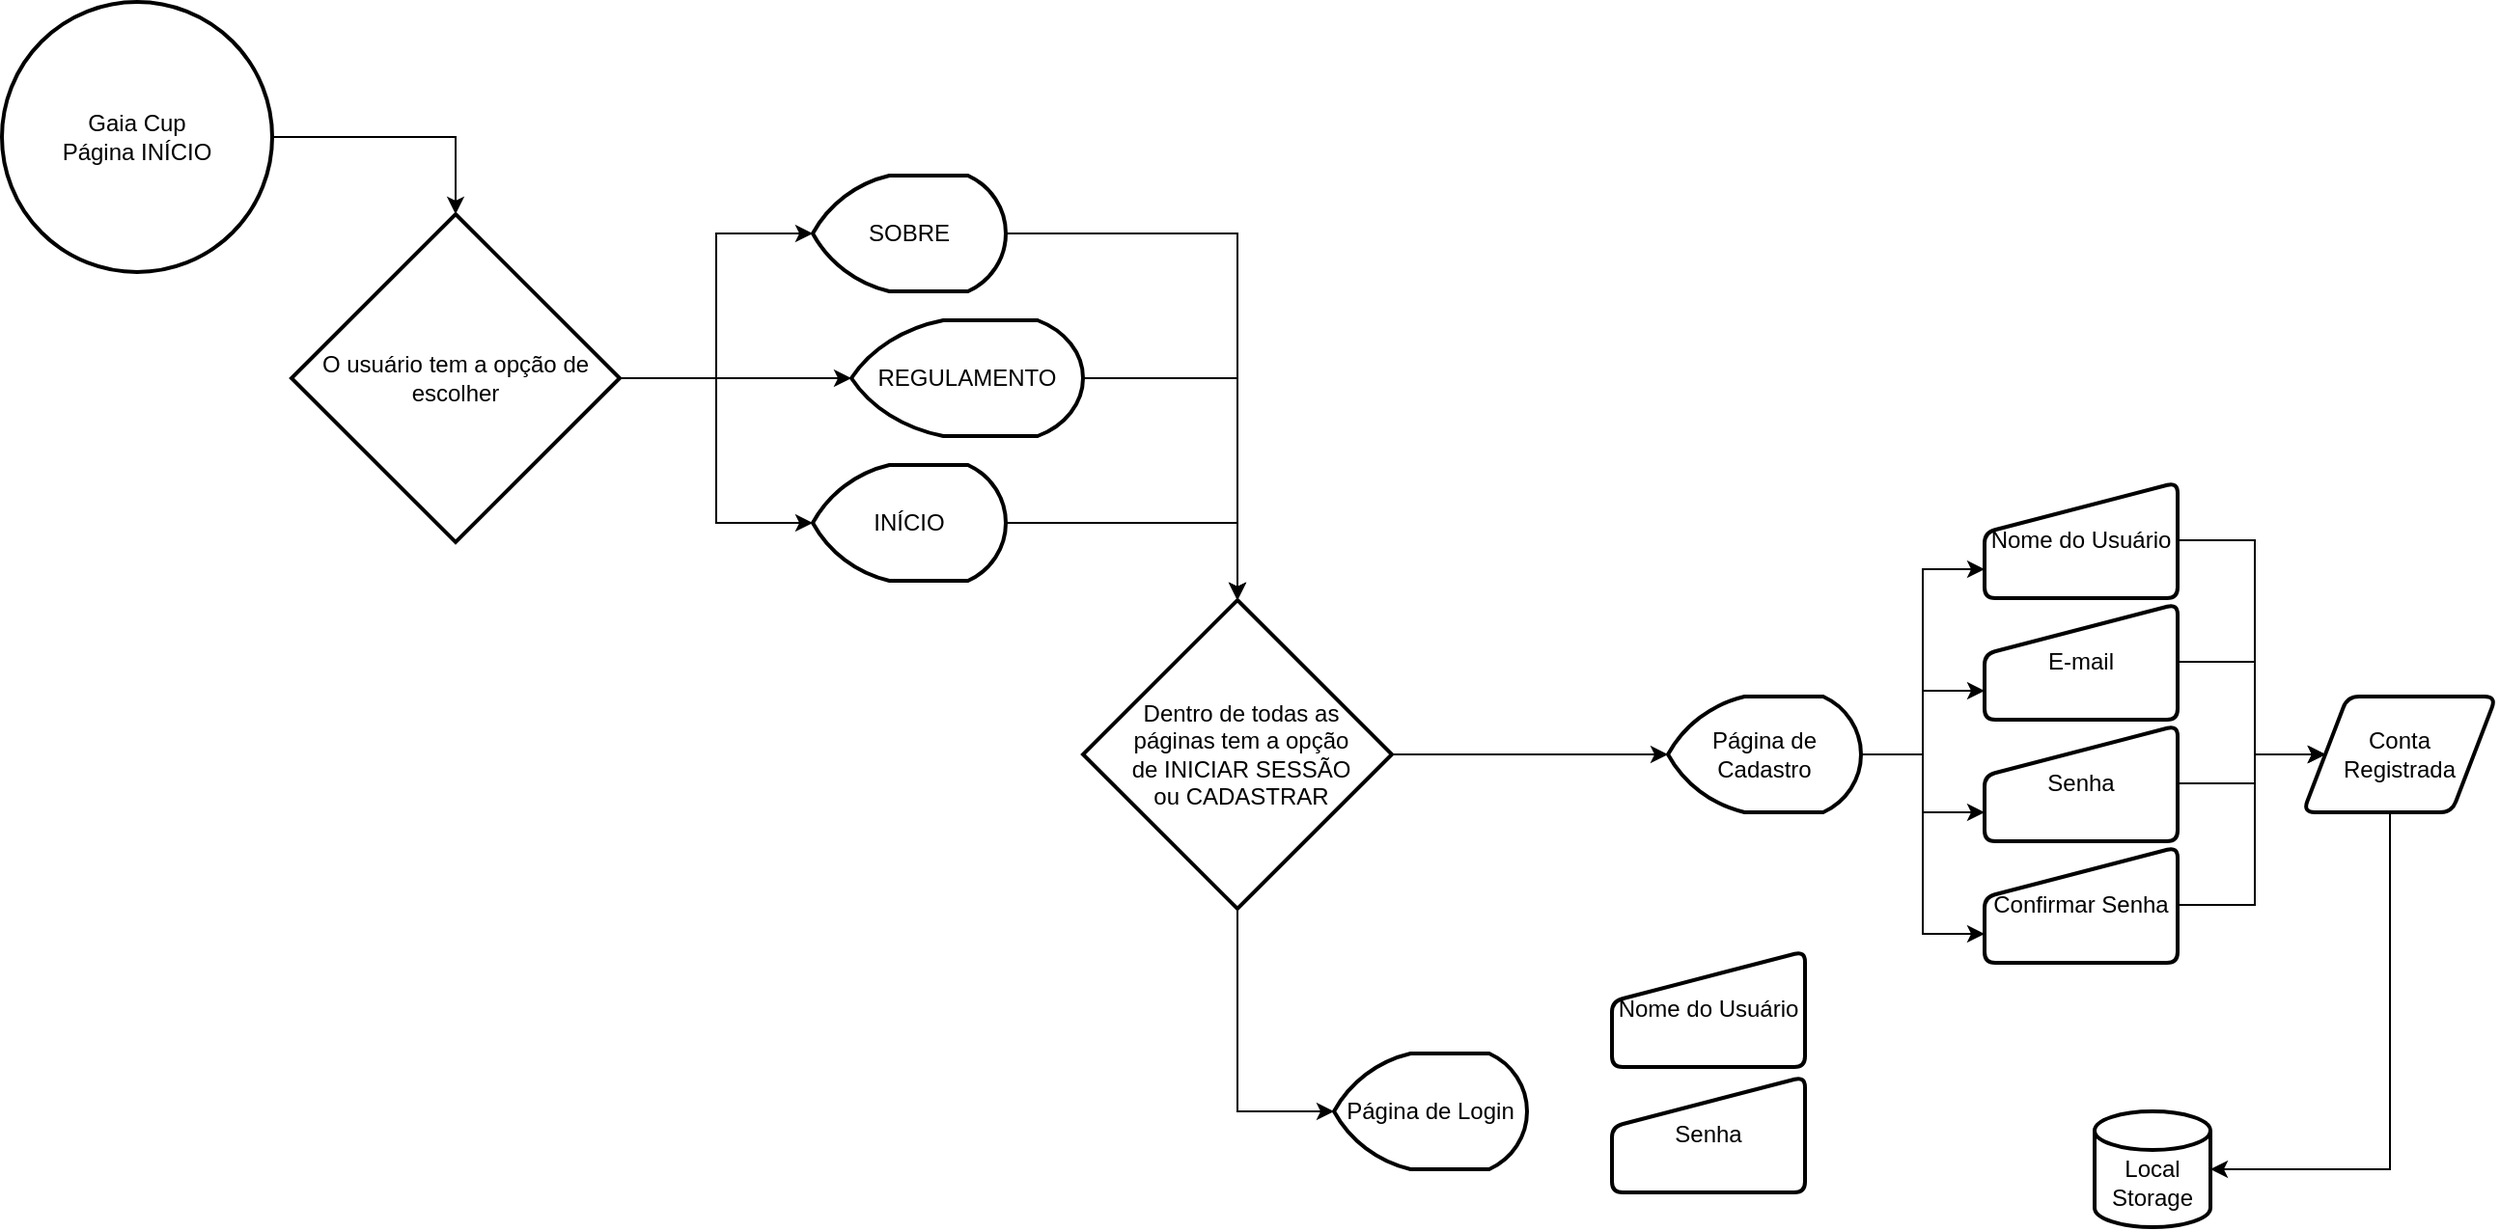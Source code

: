 <mxfile version="16.0.0" type="github">
  <diagram id="68Gy5-5AU6DrKDyNmoyT" name="Page-1">
    <mxGraphModel dx="496" dy="275" grid="0" gridSize="10" guides="1" tooltips="1" connect="1" arrows="1" fold="1" page="1" pageScale="1" pageWidth="827" pageHeight="1169" math="0" shadow="0">
      <root>
        <mxCell id="0" />
        <mxCell id="1" parent="0" />
        <mxCell id="HY1D-7VGu4BzOJ9OE48T-3" style="edgeStyle=orthogonalEdgeStyle;rounded=0;orthogonalLoop=1;jettySize=auto;html=1;entryX=0.5;entryY=0;entryDx=0;entryDy=0;entryPerimeter=0;" edge="1" parent="1" source="HY1D-7VGu4BzOJ9OE48T-1" target="HY1D-7VGu4BzOJ9OE48T-2">
          <mxGeometry relative="1" as="geometry" />
        </mxCell>
        <mxCell id="HY1D-7VGu4BzOJ9OE48T-1" value="Gaia Cup&lt;br&gt;Página INÍCIO" style="strokeWidth=2;html=1;shape=mxgraph.flowchart.start_2;whiteSpace=wrap;" vertex="1" parent="1">
          <mxGeometry x="10" y="10" width="140" height="140" as="geometry" />
        </mxCell>
        <mxCell id="HY1D-7VGu4BzOJ9OE48T-10" style="edgeStyle=orthogonalEdgeStyle;rounded=0;orthogonalLoop=1;jettySize=auto;html=1;entryX=0;entryY=0.5;entryDx=0;entryDy=0;entryPerimeter=0;" edge="1" parent="1" source="HY1D-7VGu4BzOJ9OE48T-2" target="HY1D-7VGu4BzOJ9OE48T-7">
          <mxGeometry relative="1" as="geometry" />
        </mxCell>
        <mxCell id="HY1D-7VGu4BzOJ9OE48T-11" style="edgeStyle=orthogonalEdgeStyle;rounded=0;orthogonalLoop=1;jettySize=auto;html=1;entryX=0;entryY=0.5;entryDx=0;entryDy=0;entryPerimeter=0;" edge="1" parent="1" source="HY1D-7VGu4BzOJ9OE48T-2" target="HY1D-7VGu4BzOJ9OE48T-8">
          <mxGeometry relative="1" as="geometry" />
        </mxCell>
        <mxCell id="HY1D-7VGu4BzOJ9OE48T-12" style="edgeStyle=orthogonalEdgeStyle;rounded=0;orthogonalLoop=1;jettySize=auto;html=1;entryX=0;entryY=0.5;entryDx=0;entryDy=0;entryPerimeter=0;" edge="1" parent="1" source="HY1D-7VGu4BzOJ9OE48T-2" target="HY1D-7VGu4BzOJ9OE48T-9">
          <mxGeometry relative="1" as="geometry" />
        </mxCell>
        <mxCell id="HY1D-7VGu4BzOJ9OE48T-2" value="O usuário tem a opção de escolher" style="strokeWidth=2;html=1;shape=mxgraph.flowchart.decision;whiteSpace=wrap;" vertex="1" parent="1">
          <mxGeometry x="160" y="120" width="170" height="170" as="geometry" />
        </mxCell>
        <mxCell id="HY1D-7VGu4BzOJ9OE48T-19" style="edgeStyle=orthogonalEdgeStyle;rounded=0;orthogonalLoop=1;jettySize=auto;html=1;entryX=0.5;entryY=0;entryDx=0;entryDy=0;entryPerimeter=0;" edge="1" parent="1" source="HY1D-7VGu4BzOJ9OE48T-7" target="HY1D-7VGu4BzOJ9OE48T-16">
          <mxGeometry relative="1" as="geometry" />
        </mxCell>
        <mxCell id="HY1D-7VGu4BzOJ9OE48T-7" value="SOBRE" style="strokeWidth=2;html=1;shape=mxgraph.flowchart.display;whiteSpace=wrap;" vertex="1" parent="1">
          <mxGeometry x="430" y="100" width="100" height="60" as="geometry" />
        </mxCell>
        <mxCell id="HY1D-7VGu4BzOJ9OE48T-18" style="edgeStyle=orthogonalEdgeStyle;rounded=0;orthogonalLoop=1;jettySize=auto;html=1;entryX=0.5;entryY=0;entryDx=0;entryDy=0;entryPerimeter=0;" edge="1" parent="1" source="HY1D-7VGu4BzOJ9OE48T-8" target="HY1D-7VGu4BzOJ9OE48T-16">
          <mxGeometry relative="1" as="geometry">
            <mxPoint x="650" y="280" as="targetPoint" />
            <Array as="points">
              <mxPoint x="650" y="205" />
            </Array>
          </mxGeometry>
        </mxCell>
        <mxCell id="HY1D-7VGu4BzOJ9OE48T-8" value="REGULAMENTO" style="strokeWidth=2;html=1;shape=mxgraph.flowchart.display;whiteSpace=wrap;" vertex="1" parent="1">
          <mxGeometry x="450" y="175" width="120" height="60" as="geometry" />
        </mxCell>
        <mxCell id="HY1D-7VGu4BzOJ9OE48T-17" style="edgeStyle=orthogonalEdgeStyle;rounded=0;orthogonalLoop=1;jettySize=auto;html=1;entryX=0.5;entryY=0;entryDx=0;entryDy=0;entryPerimeter=0;" edge="1" parent="1" source="HY1D-7VGu4BzOJ9OE48T-9" target="HY1D-7VGu4BzOJ9OE48T-16">
          <mxGeometry relative="1" as="geometry" />
        </mxCell>
        <mxCell id="HY1D-7VGu4BzOJ9OE48T-9" value="INÍCIO" style="strokeWidth=2;html=1;shape=mxgraph.flowchart.display;whiteSpace=wrap;" vertex="1" parent="1">
          <mxGeometry x="430" y="250" width="100" height="60" as="geometry" />
        </mxCell>
        <mxCell id="HY1D-7VGu4BzOJ9OE48T-24" style="edgeStyle=orthogonalEdgeStyle;rounded=0;orthogonalLoop=1;jettySize=auto;html=1;entryX=0;entryY=0.5;entryDx=0;entryDy=0;entryPerimeter=0;" edge="1" parent="1" source="HY1D-7VGu4BzOJ9OE48T-16" target="HY1D-7VGu4BzOJ9OE48T-28">
          <mxGeometry relative="1" as="geometry">
            <mxPoint x="650" y="602" as="targetPoint" />
          </mxGeometry>
        </mxCell>
        <mxCell id="HY1D-7VGu4BzOJ9OE48T-25" style="edgeStyle=orthogonalEdgeStyle;rounded=0;orthogonalLoop=1;jettySize=auto;html=1;" edge="1" parent="1" source="HY1D-7VGu4BzOJ9OE48T-16" target="HY1D-7VGu4BzOJ9OE48T-27">
          <mxGeometry relative="1" as="geometry">
            <mxPoint x="869.276" y="400.0" as="targetPoint" />
          </mxGeometry>
        </mxCell>
        <mxCell id="HY1D-7VGu4BzOJ9OE48T-16" value="Dentro de todas as páginas tem a opção de INICIAR SESSÃO ou CADASTRAR" style="strokeWidth=2;shape=mxgraph.flowchart.decision;whiteSpace=wrap;html=1;fontStyle=0;align=center;verticalAlign=middle;horizontal=1;spacing=9;spacingLeft=13;spacingRight=9;" vertex="1" parent="1">
          <mxGeometry x="570" y="320" width="160" height="160" as="geometry" />
        </mxCell>
        <mxCell id="HY1D-7VGu4BzOJ9OE48T-39" style="edgeStyle=orthogonalEdgeStyle;rounded=0;orthogonalLoop=1;jettySize=auto;html=1;entryX=0;entryY=0.5;entryDx=0;entryDy=0;" edge="1" parent="1" source="HY1D-7VGu4BzOJ9OE48T-26" target="HY1D-7VGu4BzOJ9OE48T-38">
          <mxGeometry relative="1" as="geometry">
            <Array as="points">
              <mxPoint x="1177" y="289" />
              <mxPoint x="1177" y="400" />
            </Array>
          </mxGeometry>
        </mxCell>
        <mxCell id="HY1D-7VGu4BzOJ9OE48T-26" value="Nome do Usuário" style="html=1;strokeWidth=2;shape=manualInput;whiteSpace=wrap;rounded=1;size=26;arcSize=11;" vertex="1" parent="1">
          <mxGeometry x="1037" y="259" width="100" height="60" as="geometry" />
        </mxCell>
        <mxCell id="HY1D-7VGu4BzOJ9OE48T-29" style="edgeStyle=orthogonalEdgeStyle;rounded=0;orthogonalLoop=1;jettySize=auto;html=1;entryX=0;entryY=0.75;entryDx=0;entryDy=0;" edge="1" parent="1" source="HY1D-7VGu4BzOJ9OE48T-27" target="HY1D-7VGu4BzOJ9OE48T-26">
          <mxGeometry relative="1" as="geometry" />
        </mxCell>
        <mxCell id="HY1D-7VGu4BzOJ9OE48T-33" style="edgeStyle=orthogonalEdgeStyle;rounded=0;orthogonalLoop=1;jettySize=auto;html=1;entryX=0;entryY=0.75;entryDx=0;entryDy=0;" edge="1" parent="1" source="HY1D-7VGu4BzOJ9OE48T-27" target="HY1D-7VGu4BzOJ9OE48T-30">
          <mxGeometry relative="1" as="geometry" />
        </mxCell>
        <mxCell id="HY1D-7VGu4BzOJ9OE48T-34" style="edgeStyle=orthogonalEdgeStyle;rounded=0;orthogonalLoop=1;jettySize=auto;html=1;entryX=0;entryY=0.75;entryDx=0;entryDy=0;" edge="1" parent="1" source="HY1D-7VGu4BzOJ9OE48T-27" target="HY1D-7VGu4BzOJ9OE48T-31">
          <mxGeometry relative="1" as="geometry" />
        </mxCell>
        <mxCell id="HY1D-7VGu4BzOJ9OE48T-35" style="edgeStyle=orthogonalEdgeStyle;rounded=0;orthogonalLoop=1;jettySize=auto;html=1;entryX=0;entryY=0.75;entryDx=0;entryDy=0;" edge="1" parent="1" source="HY1D-7VGu4BzOJ9OE48T-27" target="HY1D-7VGu4BzOJ9OE48T-32">
          <mxGeometry relative="1" as="geometry" />
        </mxCell>
        <mxCell id="HY1D-7VGu4BzOJ9OE48T-27" value="Página de Cadastro" style="strokeWidth=2;html=1;shape=mxgraph.flowchart.display;whiteSpace=wrap;" vertex="1" parent="1">
          <mxGeometry x="873" y="370" width="100" height="60" as="geometry" />
        </mxCell>
        <mxCell id="HY1D-7VGu4BzOJ9OE48T-28" value="Página de Login" style="strokeWidth=2;html=1;shape=mxgraph.flowchart.display;whiteSpace=wrap;" vertex="1" parent="1">
          <mxGeometry x="700" y="555" width="100" height="60" as="geometry" />
        </mxCell>
        <mxCell id="HY1D-7VGu4BzOJ9OE48T-40" style="edgeStyle=orthogonalEdgeStyle;rounded=0;orthogonalLoop=1;jettySize=auto;html=1;entryX=0;entryY=0.5;entryDx=0;entryDy=0;" edge="1" parent="1" source="HY1D-7VGu4BzOJ9OE48T-30" target="HY1D-7VGu4BzOJ9OE48T-38">
          <mxGeometry relative="1" as="geometry">
            <Array as="points">
              <mxPoint x="1177" y="352" />
              <mxPoint x="1177" y="400" />
            </Array>
          </mxGeometry>
        </mxCell>
        <mxCell id="HY1D-7VGu4BzOJ9OE48T-30" value="E-mail" style="html=1;strokeWidth=2;shape=manualInput;whiteSpace=wrap;rounded=1;size=26;arcSize=11;" vertex="1" parent="1">
          <mxGeometry x="1037" y="322" width="100" height="60" as="geometry" />
        </mxCell>
        <mxCell id="HY1D-7VGu4BzOJ9OE48T-42" style="edgeStyle=orthogonalEdgeStyle;rounded=0;orthogonalLoop=1;jettySize=auto;html=1;" edge="1" parent="1" source="HY1D-7VGu4BzOJ9OE48T-31" target="HY1D-7VGu4BzOJ9OE48T-38">
          <mxGeometry relative="1" as="geometry">
            <Array as="points">
              <mxPoint x="1177" y="415" />
              <mxPoint x="1177" y="400" />
            </Array>
          </mxGeometry>
        </mxCell>
        <mxCell id="HY1D-7VGu4BzOJ9OE48T-31" value="Senha" style="html=1;strokeWidth=2;shape=manualInput;whiteSpace=wrap;rounded=1;size=26;arcSize=11;" vertex="1" parent="1">
          <mxGeometry x="1037" y="385" width="100" height="60" as="geometry" />
        </mxCell>
        <mxCell id="HY1D-7VGu4BzOJ9OE48T-43" style="edgeStyle=orthogonalEdgeStyle;rounded=0;orthogonalLoop=1;jettySize=auto;html=1;entryX=0;entryY=0.5;entryDx=0;entryDy=0;" edge="1" parent="1" source="HY1D-7VGu4BzOJ9OE48T-32" target="HY1D-7VGu4BzOJ9OE48T-38">
          <mxGeometry relative="1" as="geometry">
            <Array as="points">
              <mxPoint x="1177" y="478" />
              <mxPoint x="1177" y="400" />
            </Array>
          </mxGeometry>
        </mxCell>
        <mxCell id="HY1D-7VGu4BzOJ9OE48T-32" value="Confirmar Senha" style="html=1;strokeWidth=2;shape=manualInput;whiteSpace=wrap;rounded=1;size=26;arcSize=11;" vertex="1" parent="1">
          <mxGeometry x="1037" y="448" width="100" height="60" as="geometry" />
        </mxCell>
        <mxCell id="HY1D-7VGu4BzOJ9OE48T-36" value="&lt;br&gt;Local&lt;br&gt;Storage" style="strokeWidth=2;html=1;shape=mxgraph.flowchart.database;whiteSpace=wrap;" vertex="1" parent="1">
          <mxGeometry x="1094" y="585" width="60" height="60" as="geometry" />
        </mxCell>
        <mxCell id="HY1D-7VGu4BzOJ9OE48T-44" style="edgeStyle=orthogonalEdgeStyle;rounded=0;orthogonalLoop=1;jettySize=auto;html=1;entryX=1;entryY=0.5;entryDx=0;entryDy=0;entryPerimeter=0;" edge="1" parent="1" source="HY1D-7VGu4BzOJ9OE48T-38" target="HY1D-7VGu4BzOJ9OE48T-36">
          <mxGeometry relative="1" as="geometry">
            <Array as="points">
              <mxPoint x="1247" y="615" />
            </Array>
          </mxGeometry>
        </mxCell>
        <mxCell id="HY1D-7VGu4BzOJ9OE48T-38" value="Conta &lt;br&gt;Registrada" style="shape=parallelogram;html=1;strokeWidth=2;perimeter=parallelogramPerimeter;whiteSpace=wrap;rounded=1;arcSize=12;size=0.23;" vertex="1" parent="1">
          <mxGeometry x="1202" y="370" width="100" height="60" as="geometry" />
        </mxCell>
        <mxCell id="HY1D-7VGu4BzOJ9OE48T-45" value="Nome do Usuário" style="html=1;strokeWidth=2;shape=manualInput;whiteSpace=wrap;rounded=1;size=26;arcSize=11;" vertex="1" parent="1">
          <mxGeometry x="844" y="502" width="100" height="60" as="geometry" />
        </mxCell>
        <mxCell id="HY1D-7VGu4BzOJ9OE48T-46" value="Senha" style="html=1;strokeWidth=2;shape=manualInput;whiteSpace=wrap;rounded=1;size=26;arcSize=11;" vertex="1" parent="1">
          <mxGeometry x="844" y="567" width="100" height="60" as="geometry" />
        </mxCell>
      </root>
    </mxGraphModel>
  </diagram>
</mxfile>
